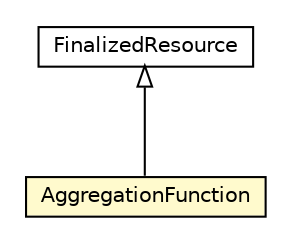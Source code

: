#!/usr/local/bin/dot
#
# Class diagram 
# Generated by UMLGraph version R5_6-24-gf6e263 (http://www.umlgraph.org/)
#

digraph G {
	edge [fontname="Helvetica",fontsize=10,labelfontname="Helvetica",labelfontsize=10];
	node [fontname="Helvetica",fontsize=10,shape=plaintext];
	nodesep=0.25;
	ranksep=0.5;
	// org.universAAL.middleware.rdf.FinalizedResource
	c1991197 [label=<<table title="org.universAAL.middleware.rdf.FinalizedResource" border="0" cellborder="1" cellspacing="0" cellpadding="2" port="p" href="../rdf/FinalizedResource.html">
		<tr><td><table border="0" cellspacing="0" cellpadding="1">
<tr><td align="center" balign="center"> FinalizedResource </td></tr>
		</table></td></tr>
		</table>>, URL="../rdf/FinalizedResource.html", fontname="Helvetica", fontcolor="black", fontsize=10.0];
	// org.universAAL.middleware.service.AggregationFunction
	c1991512 [label=<<table title="org.universAAL.middleware.service.AggregationFunction" border="0" cellborder="1" cellspacing="0" cellpadding="2" port="p" bgcolor="lemonChiffon" href="./AggregationFunction.html">
		<tr><td><table border="0" cellspacing="0" cellpadding="1">
<tr><td align="center" balign="center"> AggregationFunction </td></tr>
		</table></td></tr>
		</table>>, URL="./AggregationFunction.html", fontname="Helvetica", fontcolor="black", fontsize=10.0];
	//org.universAAL.middleware.service.AggregationFunction extends org.universAAL.middleware.rdf.FinalizedResource
	c1991197:p -> c1991512:p [dir=back,arrowtail=empty];
}

